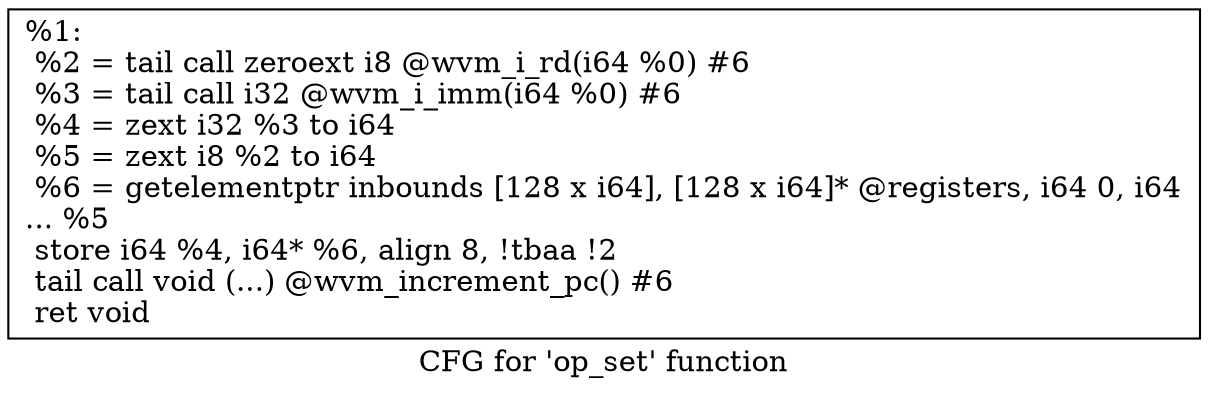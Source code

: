 digraph "CFG for 'op_set' function" {
	label="CFG for 'op_set' function";

	Node0x7f8ef0d3fdd0 [shape=record,label="{%1:\l  %2 = tail call zeroext i8 @wvm_i_rd(i64 %0) #6\l  %3 = tail call i32 @wvm_i_imm(i64 %0) #6\l  %4 = zext i32 %3 to i64\l  %5 = zext i8 %2 to i64\l  %6 = getelementptr inbounds [128 x i64], [128 x i64]* @registers, i64 0, i64\l... %5\l  store i64 %4, i64* %6, align 8, !tbaa !2\l  tail call void (...) @wvm_increment_pc() #6\l  ret void\l}"];
}
